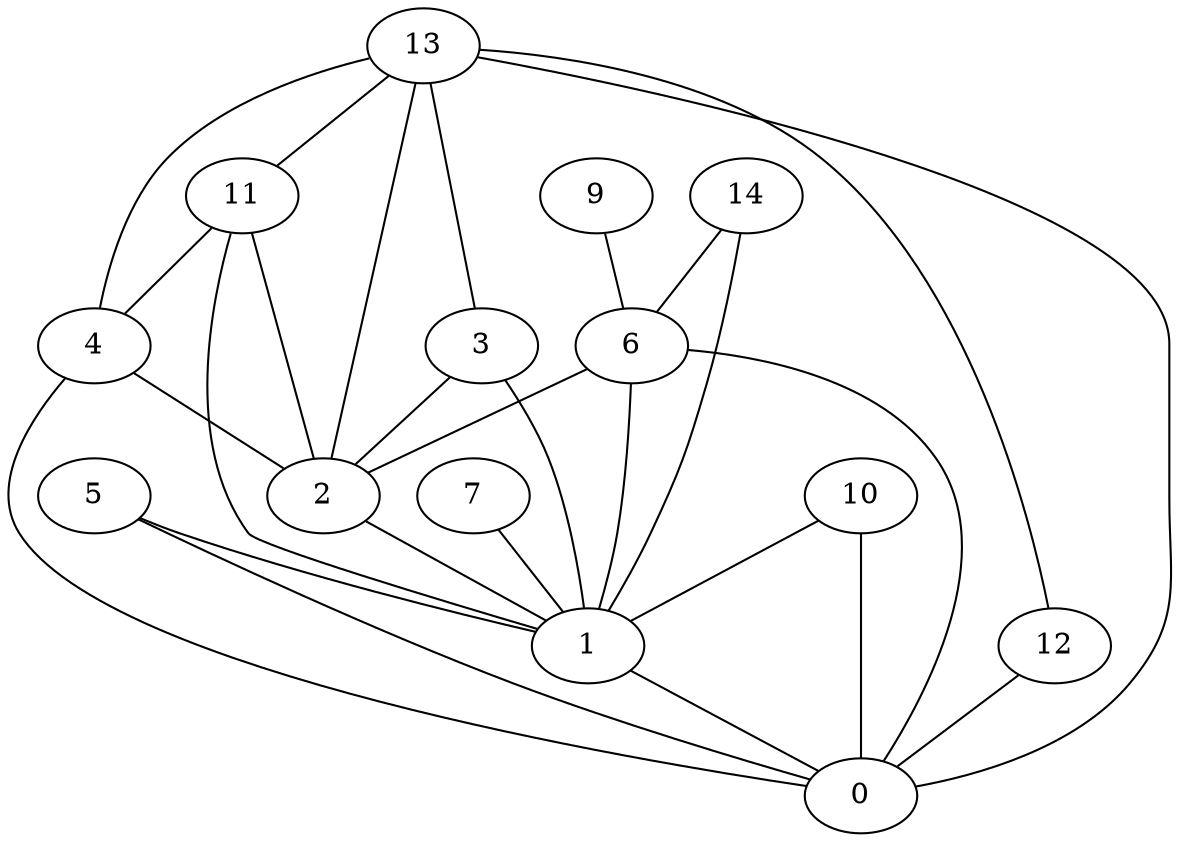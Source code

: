 digraph "sensornet-topology" {
label = "";
rankdir="BT";"0"->"1" [arrowhead = "both"] 
"0"->"4" [arrowhead = "both"] 
"0"->"5" [arrowhead = "both"] 
"0"->"6" [arrowhead = "both"] 
"0"->"10" [arrowhead = "both"] 
"0"->"12" [arrowhead = "both"] 
"0"->"13" [arrowhead = "both"] 
"1"->"2" [arrowhead = "both"] 
"1"->"3" [arrowhead = "both"] 
"1"->"5" [arrowhead = "both"] 
"1"->"6" [arrowhead = "both"] 
"1"->"7" [arrowhead = "both"] 
"1"->"10" [arrowhead = "both"] 
"1"->"11" [arrowhead = "both"] 
"1"->"14" [arrowhead = "both"] 
"2"->"3" [arrowhead = "both"] 
"2"->"4" [arrowhead = "both"] 
"2"->"6" [arrowhead = "both"] 
"2"->"11" [arrowhead = "both"] 
"2"->"13" [arrowhead = "both"] 
"3"->"13" [arrowhead = "both"] 
"4"->"11" [arrowhead = "both"] 
"4"->"13" [arrowhead = "both"] 
"6"->"9" [arrowhead = "both"] 
"6"->"14" [arrowhead = "both"] 
"11"->"13" [arrowhead = "both"] 
"12"->"13" [arrowhead = "both"] 
}
